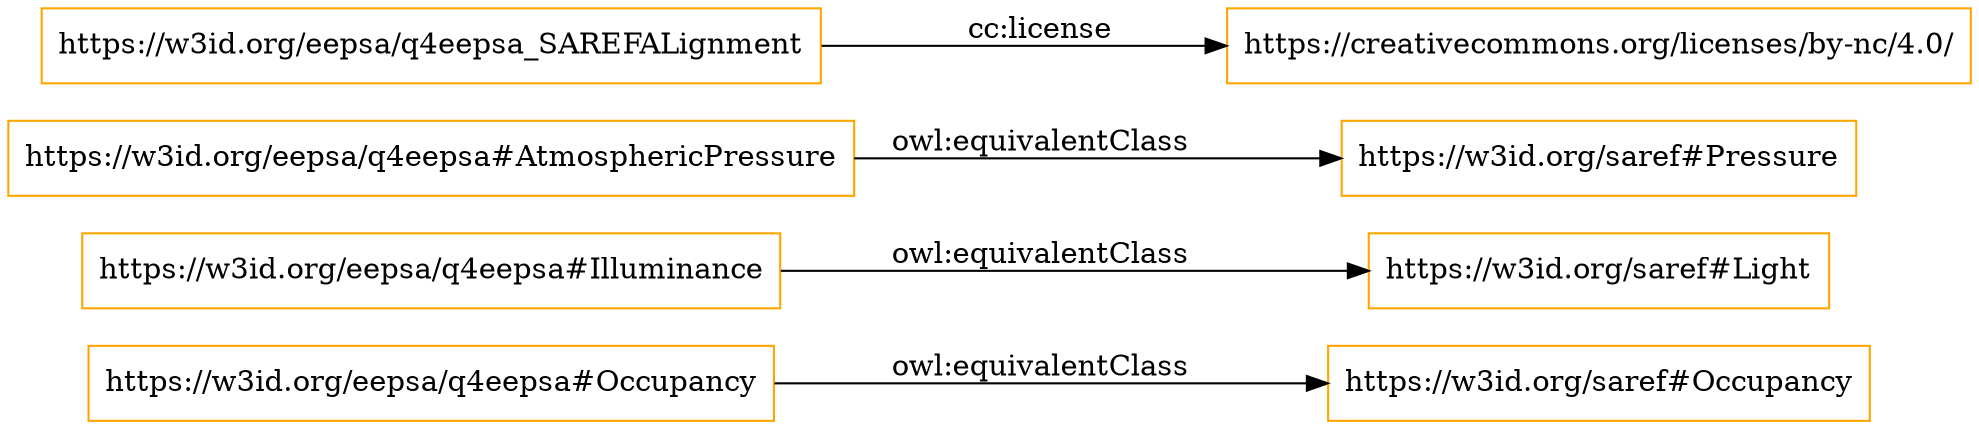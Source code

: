 digraph ar2dtool_diagram { 
rankdir=LR;
size="1501"
node [shape = rectangle, color="orange"]; "https://w3id.org/eepsa/q4eepsa#Occupancy" "https://w3id.org/eepsa/q4eepsa#Illuminance" "https://w3id.org/saref#Pressure" "https://w3id.org/saref#Occupancy" "https://w3id.org/eepsa/q4eepsa#AtmosphericPressure" "https://w3id.org/saref#Light" ; /*classes style*/
	"https://w3id.org/eepsa/q4eepsa#Occupancy" -> "https://w3id.org/saref#Occupancy" [ label = "owl:equivalentClass" ];
	"https://w3id.org/eepsa/q4eepsa_SAREFALignment" -> "https://creativecommons.org/licenses/by-nc/4.0/" [ label = "cc:license" ];
	"https://w3id.org/eepsa/q4eepsa#AtmosphericPressure" -> "https://w3id.org/saref#Pressure" [ label = "owl:equivalentClass" ];
	"https://w3id.org/eepsa/q4eepsa#Illuminance" -> "https://w3id.org/saref#Light" [ label = "owl:equivalentClass" ];

}
